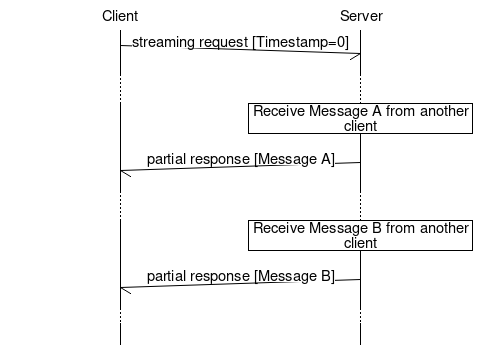 # streaming client/server example
msc {
    arcgradient = 8, hscale = "0.8";

    a [label="Client"],b [label="Server"];

    a->b [label="streaming request [Timestamp=0]"];
    ...;
    b box b [label="Receive Message A from another client"];
    b->a [label="partial response [Message A]"];
    ...;
    b box b [label="Receive Message B from another client"];
    b->a [label="partial response [Message B]"];
    ...;
}